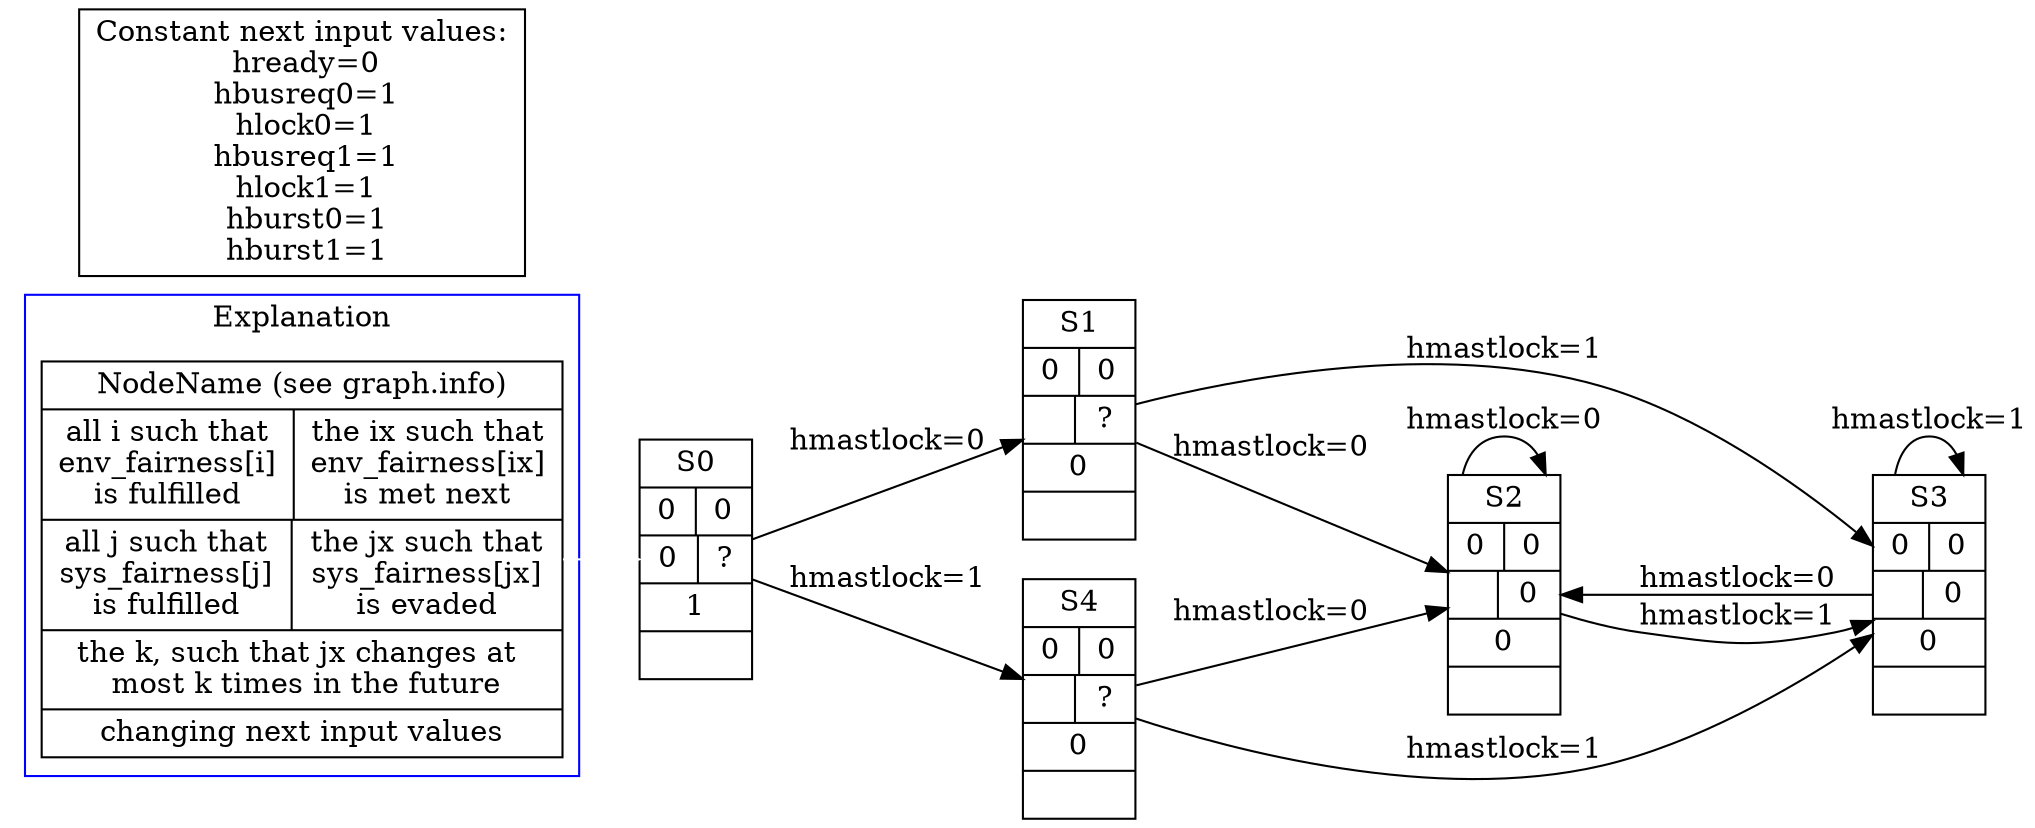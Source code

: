 digraph G {
  rankdir=LR;
  node [shape = record];
  subgraph cluster1 {
    A[label = "NodeName (see graph.info)|{all i such that\nenv_fairness[i]\nis fulfilled|the ix such that\nenv_fairness[ix]\nis met next}|{all j such that\nsys_fairness[j]\nis fulfilled|the jx such that\nsys_fairness[jx]\nis evaded}| the k, such that jx changes at \n most k times in the future|changing next input values"];
    label = "Explanation";
    color=blue;
  }
  A->S0[color=white];
ConstantNextInputs[label="Constant next input values:\n hready=0\n hbusreq0=1\n hlock0=1\n hbusreq1=1\n hlock1=1\n hburst0=1\n hburst1=1\n "];
  S0[label = "S0 | {0 | 0} | {0 | ?} | 1 | "];
  S0 -> S1[label="hmastlock=0\n"];
  S0 -> S4[label="hmastlock=1\n"];
  S1[label = "S1 | {0 | 0} | { | ?} | 0 | "];
  S1 -> S2[label="hmastlock=0\n"];
  S1 -> S3[label="hmastlock=1\n"];
  S2[label = "S2 | {0 | 0} | { | 0} | 0 | "];
  S2 -> S2[label="hmastlock=0\n"];
  S2 -> S3[label="hmastlock=1\n"];
  S3[label = "S3 | {0 | 0} | { | 0} | 0 | "];
  S3 -> S2[label="hmastlock=0\n"];
  S3 -> S3[label="hmastlock=1\n"];
  S4[label = "S4 | {0 | 0} | { | ?} | 0 | "];
  S4 -> S2[label="hmastlock=0\n"];
  S4 -> S3[label="hmastlock=1\n"];
}
